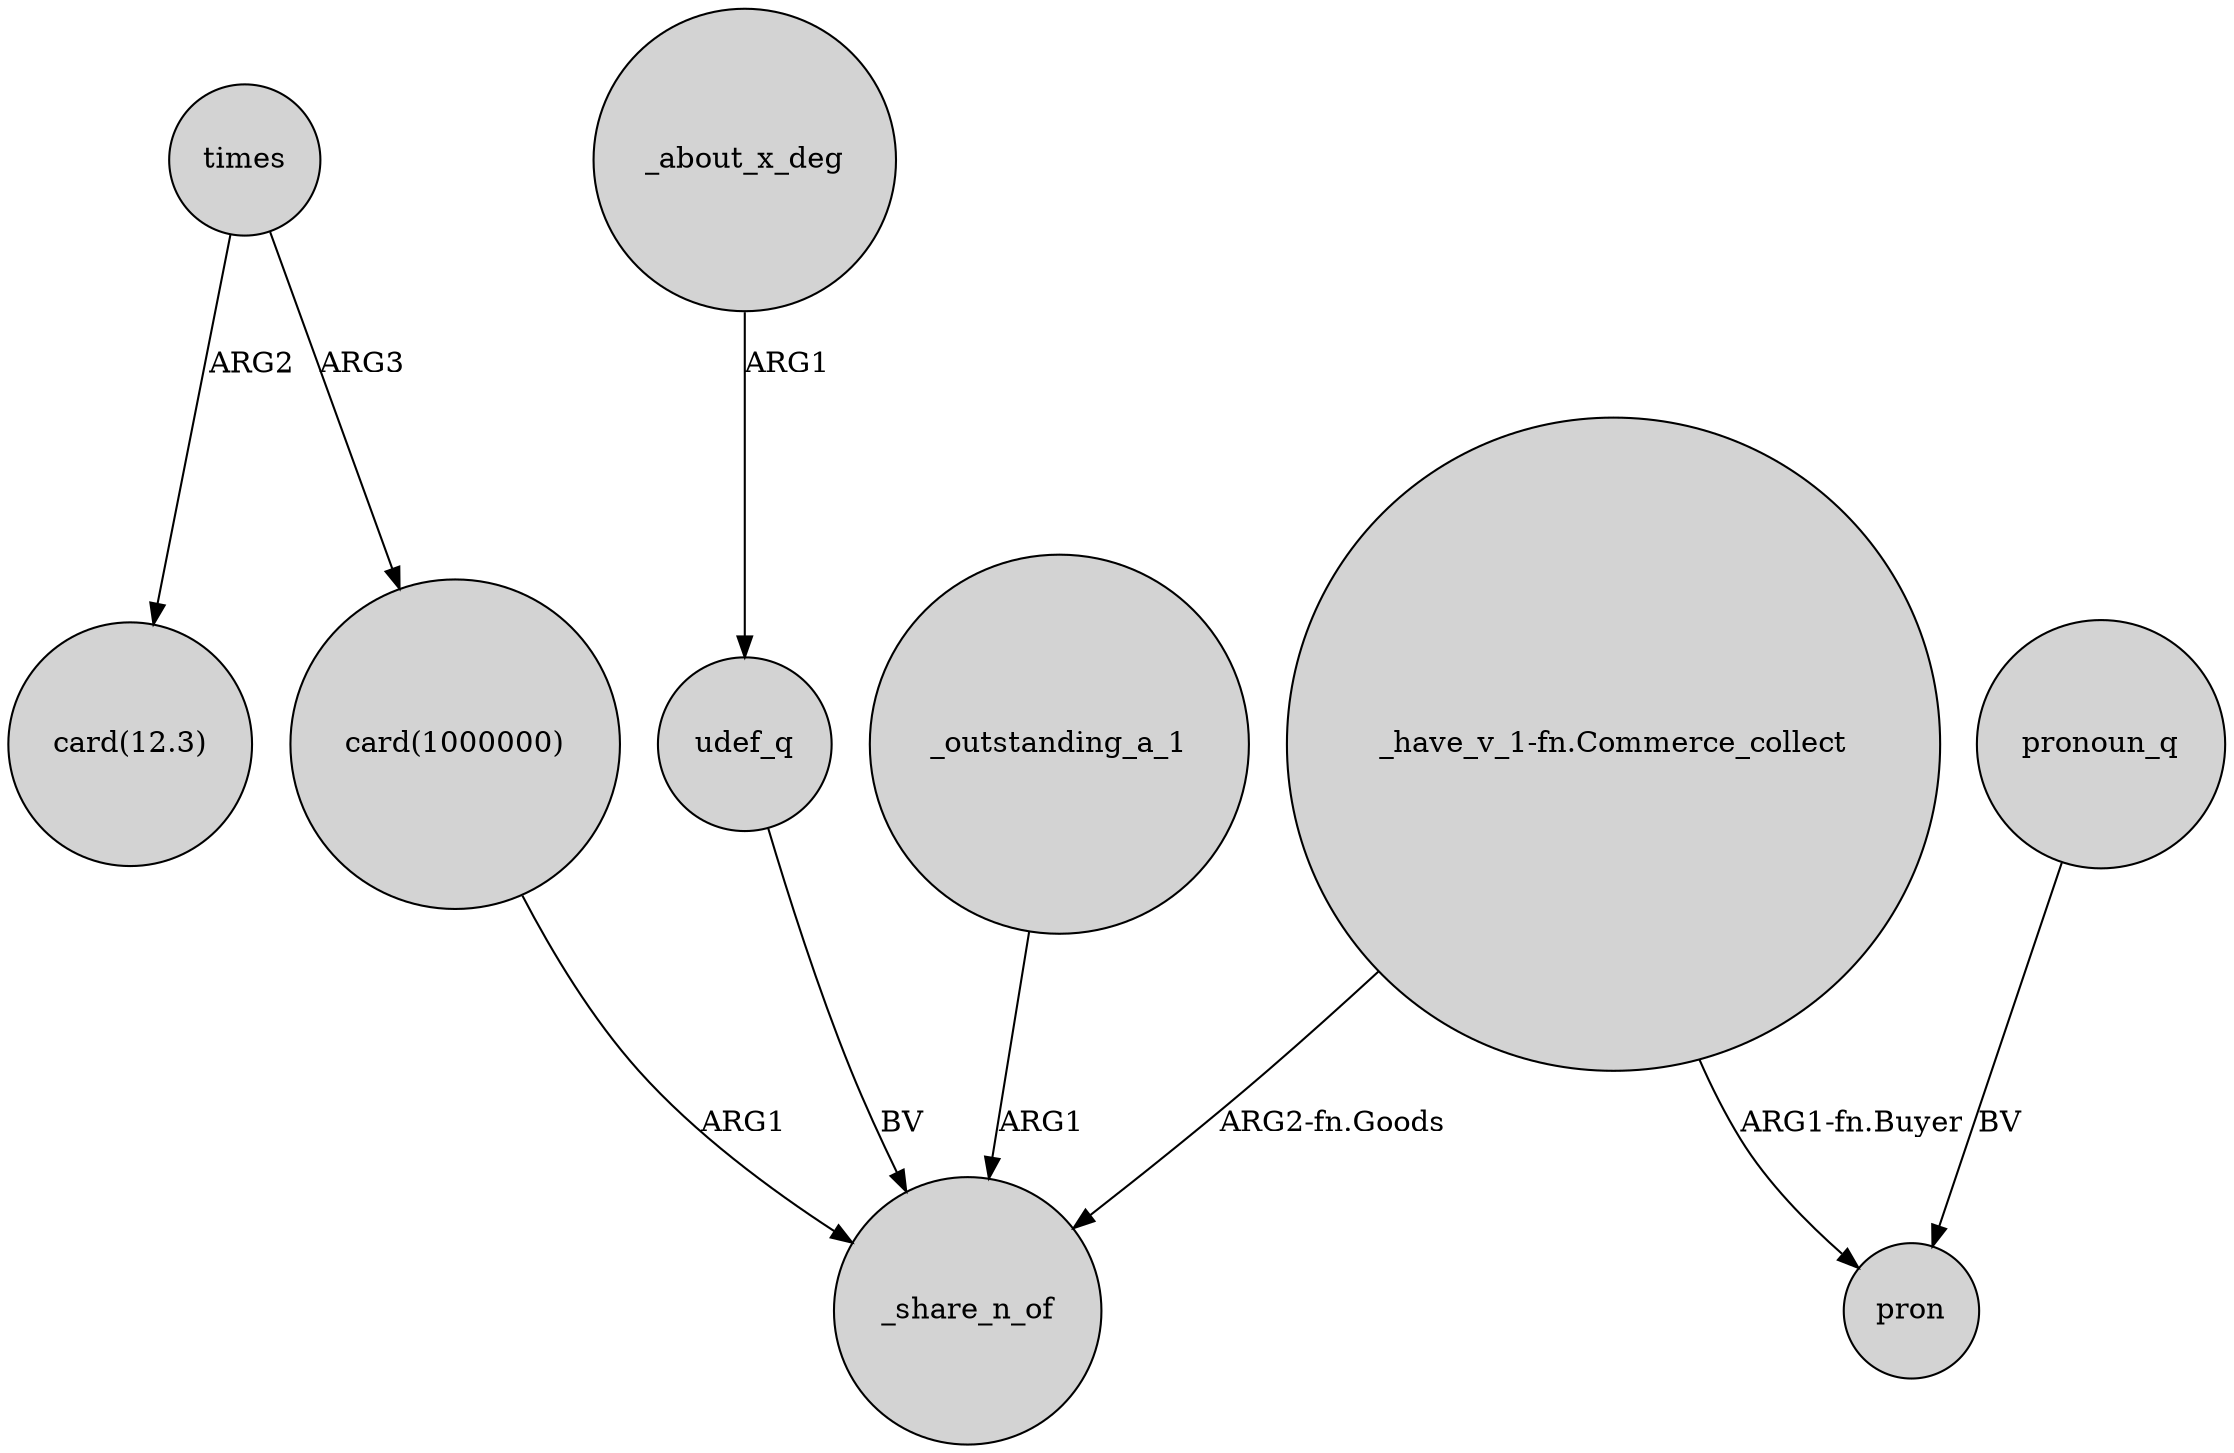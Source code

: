 digraph {
	node [shape=circle style=filled]
	times -> "card(1000000)" [label=ARG3]
	"_have_v_1-fn.Commerce_collect" -> pron [label="ARG1-fn.Buyer"]
	udef_q -> _share_n_of [label=BV]
	"card(1000000)" -> _share_n_of [label=ARG1]
	_about_x_deg -> udef_q [label=ARG1]
	_outstanding_a_1 -> _share_n_of [label=ARG1]
	pronoun_q -> pron [label=BV]
	"_have_v_1-fn.Commerce_collect" -> _share_n_of [label="ARG2-fn.Goods"]
	times -> "card(12.3)" [label=ARG2]
}
